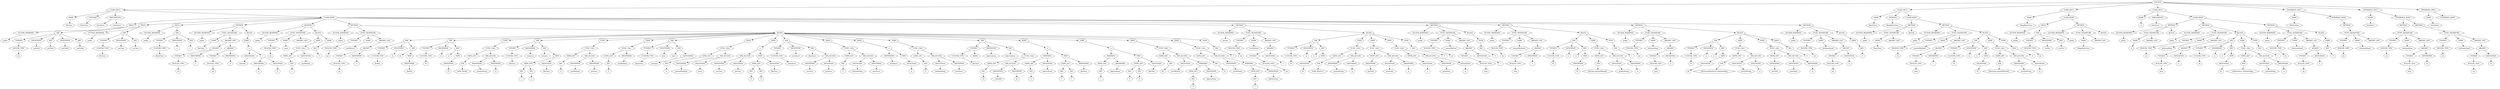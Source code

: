 digraph Tree {
    node [shape=hexagon];
    node_0 [label="SOURCE"]
    node_0 -> node_1;
    node_1 [label="CLASS_DECL"]
    node_1 -> node_2;
    node_2 [label="NAME"]
    node_2 -> node_3;
    node_3 [label="MyClass"]
    node_1 -> node_4;
    node_4 [label="EXTENDS"]
    node_4 -> node_5;
    node_5 [label="BaseClass"]
    node_1 -> node_6;
    node_6 [label="IMPLEMENTS"]
    node_6 -> node_7;
    node_7 [label="Interface1"]
    node_6 -> node_8;
    node_8 [label="Interface2"]
    node_1 -> node_9;
    node_9 [label="CLASS_BODY"]
    node_9 -> node_10;
    node_10 [label="FIELD"]
    node_10 -> node_11;
    node_11 [label="ACCESS_MODIFIER"]
    node_11 -> node_12;
    node_12 [label="public"]
    node_10 -> node_13;
    node_13 [label="VAR"]
    node_13 -> node_14;
    node_14 [label="TYPEREF"]
    node_14 -> node_15;
    node_15 [label="BUILTIN_TYPE"]
    node_15 -> node_16;
    node_16 [label="int"]
    node_13 -> node_17;
    node_17 [label="IDENTIFIER"]
    node_17 -> node_18;
    node_18 [label="myField"]
    node_13 -> node_19;
    node_19 [label="INIT"]
    node_19 -> node_20;
    node_20 [label="myField"]
    node_13 -> node_21;
    node_21 [label="IDENTIFIER"]
    node_21 -> node_22;
    node_22 [label="myField2"]
    node_13 -> node_23;
    node_23 [label="INIT"]
    node_23 -> node_24;
    node_24 [label="myField2"]
    node_9 -> node_25;
    node_25 [label="FIELD"]
    node_25 -> node_26;
    node_26 [label="ACCESS_MODIFIER"]
    node_26 -> node_27;
    node_27 [label="public"]
    node_25 -> node_28;
    node_28 [label="VAR"]
    node_28 -> node_29;
    node_29 [label="TYPEREF"]
    node_29 -> node_30;
    node_30 [label="CUSTOM_TYPE"]
    node_30 -> node_31;
    node_31 [label="MyClass"]
    node_28 -> node_32;
    node_32 [label="IDENTIFIER"]
    node_32 -> node_33;
    node_33 [label="varClass"]
    node_28 -> node_34;
    node_34 [label="INIT"]
    node_34 -> node_35;
    node_35 [label="varClass"]
    node_9 -> node_36;
    node_36 [label="FIELD"]
    node_36 -> node_37;
    node_37 [label="ACCESS_MODIFIER"]
    node_37 -> node_38;
    node_38 [label="public"]
    node_36 -> node_39;
    node_39 [label="VAR"]
    node_39 -> node_40;
    node_40 [label="TYPEREF"]
    node_40 -> node_41;
    node_41 [label="CUSTOM_TYPE"]
    node_41 -> node_42;
    node_42 [label="BaseClass"]
    node_39 -> node_43;
    node_43 [label="IDENTIFIER"]
    node_43 -> node_44;
    node_44 [label="v"]
    node_39 -> node_45;
    node_45 [label="INIT"]
    node_45 -> node_46;
    node_46 [label="v"]
    node_9 -> node_47;
    node_47 [label="METHOD"]
    node_47 -> node_48;
    node_48 [label="ACCESS_MODIFIER"]
    node_48 -> node_49;
    node_49 [label="public"]
    node_47 -> node_50;
    node_50 [label="FUNC_SIGNATURE"]
    node_50 -> node_51;
    node_51 [label="NAME"]
    node_51 -> node_52;
    node_52 [label="MyClass"]
    node_50 -> node_53;
    node_53 [label="ARGDEF_LIST"]
    node_53 -> node_54;
    node_54 [label="ARGDEF"]
    node_54 -> node_55;
    node_55 [label="TYPEREF"]
    node_55 -> node_56;
    node_56 [label="BUILTIN_TYPE"]
    node_56 -> node_57;
    node_57 [label="int"]
    node_54 -> node_58;
    node_58 [label="IDENTIFIER"]
    node_58 -> node_59;
    node_59 [label="a"]
    node_53 -> node_60;
    node_60 [label="ARGDEF"]
    node_60 -> node_61;
    node_61 [label="TYPEREF"]
    node_61 -> node_62;
    node_62 [label="BUILTIN_TYPE"]
    node_62 -> node_63;
    node_63 [label="int"]
    node_60 -> node_64;
    node_64 [label="IDENTIFIER"]
    node_64 -> node_65;
    node_65 [label="b"]
    node_47 -> node_66;
    node_66 [label="BLOCK"]
    node_66 -> node_67;
    node_67 [label="EXPR"]
    node_67 -> node_68;
    node_68 [label="="]
    node_68 -> node_69;
    node_69 [label="IDENTIFIER"]
    node_69 -> node_70;
    node_70 [label="myField"]
    node_68 -> node_71;
    node_71 [label="+"]
    node_71 -> node_72;
    node_72 [label="IDENTIFIER"]
    node_72 -> node_73;
    node_73 [label="a"]
    node_71 -> node_74;
    node_74 [label="IDENTIFIER"]
    node_74 -> node_75;
    node_75 [label="b"]
    node_9 -> node_76;
    node_76 [label="METHOD"]
    node_76 -> node_77;
    node_77 [label="ACCESS_MODIFIER"]
    node_77 -> node_78;
    node_78 [label="public"]
    node_76 -> node_79;
    node_79 [label="FUNC_SIGNATURE"]
    node_79 -> node_80;
    node_80 [label="TYPEREF"]
    node_80 -> node_81;
    node_81 [label="BUILTIN_TYPE"]
    node_81 -> node_82;
    node_82 [label="int"]
    node_79 -> node_83;
    node_83 [label="NAME"]
    node_83 -> node_84;
    node_84 [label="main"]
    node_79 -> node_85;
    node_85 [label="ARGDEF_LIST"]
    node_76 -> node_86;
    node_86 [label="BLOCK"]
    node_86 -> node_87;
    node_87 [label="EXPR"]
    node_87 -> node_88;
    node_88 [label="FUNC_CALL"]
    node_88 -> node_89;
    node_89 [label="EXPR_LIST"]
    node_89 -> node_90;
    node_90 [label="DEC"]
    node_90 -> node_91;
    node_91 [label="1"]
    node_88 -> node_92;
    node_92 [label="IDENTIFIER"]
    node_92 -> node_93;
    node_93 [label="myMethod"]
    node_86 -> node_94;
    node_94 [label="EXPR"]
    node_94 -> node_95;
    node_95 [label="DEC"]
    node_95 -> node_96;
    node_96 [label="0"]
    node_9 -> node_97;
    node_97 [label="METHOD"]
    node_97 -> node_98;
    node_98 [label="ACCESS_MODIFIER"]
    node_98 -> node_99;
    node_99 [label="public"]
    node_97 -> node_100;
    node_100 [label="FUNC_SIGNATURE"]
    node_100 -> node_101;
    node_101 [label="TYPEREF"]
    node_101 -> node_102;
    node_102 [label="BUILTIN_TYPE"]
    node_102 -> node_103;
    node_103 [label="int"]
    node_100 -> node_104;
    node_104 [label="NAME"]
    node_104 -> node_105;
    node_105 [label="myMethod"]
    node_100 -> node_106;
    node_106 [label="ARGDEF_LIST"]
    node_106 -> node_107;
    node_107 [label="ARGDEF"]
    node_107 -> node_108;
    node_108 [label="TYPEREF"]
    node_108 -> node_109;
    node_109 [label="BUILTIN_TYPE"]
    node_109 -> node_110;
    node_110 [label="int"]
    node_107 -> node_111;
    node_111 [label="IDENTIFIER"]
    node_111 -> node_112;
    node_112 [label="x"]
    node_97 -> node_113;
    node_113 [label="BLOCK"]
    node_113 -> node_114;
    node_114 [label="VAR"]
    node_114 -> node_115;
    node_115 [label="TYPEREF"]
    node_115 -> node_116;
    node_116 [label="CUSTOM_TYPE"]
    node_116 -> node_117;
    node_117 [label="BuiltIn"]
    node_114 -> node_118;
    node_118 [label="IDENTIFIER"]
    node_118 -> node_119;
    node_119 [label="bi"]
    node_114 -> node_120;
    node_120 [label="INIT"]
    node_120 -> node_121;
    node_121 [label="bi"]
    node_120 -> node_122;
    node_122 [label="NEW"]
    node_122 -> node_123;
    node_123 [label="IDENTIFIER"]
    node_123 -> node_124;
    node_124 [label="BuiltIn"]
    node_113 -> node_125;
    node_125 [label="VAR"]
    node_125 -> node_126;
    node_126 [label="TYPEREF"]
    node_126 -> node_127;
    node_127 [label="CUSTOM_TYPE"]
    node_127 -> node_128;
    node_128 [label="IO"]
    node_125 -> node_129;
    node_129 [label="IDENTIFIER"]
    node_129 -> node_130;
    node_130 [label="io"]
    node_125 -> node_131;
    node_131 [label="INIT"]
    node_131 -> node_132;
    node_132 [label="io"]
    node_131 -> node_133;
    node_133 [label="NEW"]
    node_133 -> node_134;
    node_134 [label="IDENTIFIER"]
    node_134 -> node_135;
    node_135 [label="IO"]
    node_113 -> node_136;
    node_136 [label="EXPR"]
    node_136 -> node_137;
    node_137 [label="FUNC_CALL"]
    node_137 -> node_138;
    node_138 [label="EXPR_LIST"]
    node_138 -> node_139;
    node_139 [label="STR"]
    node_139 -> node_140;
    node_140 [label="Hello, World!"]
    node_137 -> node_141;
    node_141 [label="MM_ACCESS"]
    node_141 -> node_142;
    node_142 [label="IDENTIFIER"]
    node_142 -> node_143;
    node_143 [label="printlnString"]
    node_141 -> node_144;
    node_144 [label="IDENTIFIER"]
    node_144 -> node_145;
    node_145 [label="io"]
    node_113 -> node_146;
    node_146 [label="VAR"]
    node_146 -> node_147;
    node_147 [label="TYPEREF"]
    node_147 -> node_148;
    node_148 [label="CUSTOM_TYPE"]
    node_148 -> node_149;
    node_149 [label="MyClass"]
    node_146 -> node_150;
    node_150 [label="IDENTIFIER"]
    node_150 -> node_151;
    node_151 [label="instance"]
    node_146 -> node_152;
    node_152 [label="INIT"]
    node_152 -> node_153;
    node_153 [label="instance"]
    node_152 -> node_154;
    node_154 [label="NEW"]
    node_154 -> node_155;
    node_155 [label="EXPR_LIST"]
    node_155 -> node_156;
    node_156 [label="DEC"]
    node_156 -> node_157;
    node_157 [label="1"]
    node_155 -> node_158;
    node_158 [label="DEC"]
    node_158 -> node_159;
    node_159 [label="2"]
    node_154 -> node_160;
    node_160 [label="IDENTIFIER"]
    node_160 -> node_161;
    node_161 [label="MyClass"]
    node_113 -> node_162;
    node_162 [label="EXPR"]
    node_162 -> node_163;
    node_163 [label="FUNC_CALL"]
    node_163 -> node_164;
    node_164 [label="EXPR_LIST"]
    node_164 -> node_165;
    node_165 [label="DEC"]
    node_165 -> node_166;
    node_166 [label="6"]
    node_163 -> node_167;
    node_167 [label="MM_ACCESS"]
    node_167 -> node_168;
    node_168 [label="IDENTIFIER"]
    node_168 -> node_169;
    node_169 [label="testMethod"]
    node_167 -> node_170;
    node_170 [label="IDENTIFIER"]
    node_170 -> node_171;
    node_171 [label="instance"]
    node_113 -> node_172;
    node_172 [label="EXPR"]
    node_172 -> node_173;
    node_173 [label="FUNC_CALL"]
    node_173 -> node_174;
    node_174 [label="EXPR_LIST"]
    node_174 -> node_175;
    node_175 [label="DEC"]
    node_175 -> node_176;
    node_176 [label="5"]
    node_173 -> node_177;
    node_177 [label="IDENTIFIER"]
    node_177 -> node_178;
    node_178 [label="testMethod"]
    node_113 -> node_179;
    node_179 [label="VAR"]
    node_179 -> node_180;
    node_180 [label="TYPEREF"]
    node_180 -> node_181;
    node_181 [label="CUSTOM_TYPE"]
    node_181 -> node_182;
    node_182 [label="BaseClass"]
    node_179 -> node_183;
    node_183 [label="IDENTIFIER"]
    node_183 -> node_184;
    node_184 [label="base"]
    node_179 -> node_185;
    node_185 [label="INIT"]
    node_185 -> node_186;
    node_186 [label="base"]
    node_185 -> node_187;
    node_187 [label="IDENTIFIER"]
    node_187 -> node_188;
    node_188 [label="instance"]
    node_113 -> node_189;
    node_189 [label="EXPR"]
    node_189 -> node_190;
    node_190 [label="FUNC_CALL"]
    node_190 -> node_191;
    node_191 [label="EXPR_LIST"]
    node_191 -> node_192;
    node_192 [label="DEC"]
    node_192 -> node_193;
    node_193 [label="0"]
    node_190 -> node_194;
    node_194 [label="MM_ACCESS"]
    node_194 -> node_195;
    node_195 [label="IDENTIFIER"]
    node_195 -> node_196;
    node_196 [label="parentMethod2"]
    node_194 -> node_197;
    node_197 [label="IDENTIFIER"]
    node_197 -> node_198;
    node_198 [label="base"]
    node_113 -> node_199;
    node_199 [label="EXPR"]
    node_199 -> node_200;
    node_200 [label="="]
    node_200 -> node_201;
    node_201 [label="MM_ACCESS"]
    node_201 -> node_202;
    node_202 [label="IDENTIFIER"]
    node_202 -> node_203;
    node_203 [label="varClass"]
    node_201 -> node_204;
    node_204 [label="IDENTIFIER"]
    node_204 -> node_205;
    node_205 [label="instance"]
    node_200 -> node_206;
    node_206 [label="NEW"]
    node_206 -> node_207;
    node_207 [label="EXPR_LIST"]
    node_207 -> node_208;
    node_208 [label="DEC"]
    node_208 -> node_209;
    node_209 [label="8"]
    node_207 -> node_210;
    node_210 [label="DEC"]
    node_210 -> node_211;
    node_211 [label="8"]
    node_206 -> node_212;
    node_212 [label="IDENTIFIER"]
    node_212 -> node_213;
    node_213 [label="MyClass"]
    node_113 -> node_214;
    node_214 [label="VAR"]
    node_214 -> node_215;
    node_215 [label="TYPEREF"]
    node_215 -> node_216;
    node_216 [label="CUSTOM_TYPE"]
    node_216 -> node_217;
    node_217 [label="Interface1"]
    node_214 -> node_218;
    node_218 [label="IDENTIFIER"]
    node_218 -> node_219;
    node_219 [label="interface1"]
    node_214 -> node_220;
    node_220 [label="INIT"]
    node_220 -> node_221;
    node_221 [label="interface1"]
    node_220 -> node_222;
    node_222 [label="MM_ACCESS"]
    node_222 -> node_223;
    node_223 [label="IDENTIFIER"]
    node_223 -> node_224;
    node_224 [label="varClass"]
    node_222 -> node_225;
    node_225 [label="IDENTIFIER"]
    node_225 -> node_226;
    node_226 [label="instance"]
    node_113 -> node_227;
    node_227 [label="EXPR"]
    node_227 -> node_228;
    node_228 [label="FUNC_CALL"]
    node_228 -> node_229;
    node_229 [label="EXPR_LIST"]
    node_229 -> node_230;
    node_230 [label="DEC"]
    node_230 -> node_231;
    node_231 [label="0"]
    node_228 -> node_232;
    node_232 [label="MM_ACCESS"]
    node_232 -> node_233;
    node_233 [label="IDENTIFIER"]
    node_233 -> node_234;
    node_234 [label="doSomething"]
    node_232 -> node_235;
    node_235 [label="IDENTIFIER"]
    node_235 -> node_236;
    node_236 [label="interface1"]
    node_113 -> node_237;
    node_237 [label="EXPR"]
    node_237 -> node_238;
    node_238 [label="="]
    node_238 -> node_239;
    node_239 [label="IDENTIFIER"]
    node_239 -> node_240;
    node_240 [label="interface1"]
    node_238 -> node_241;
    node_241 [label="NEW"]
    node_241 -> node_242;
    node_242 [label="IDENTIFIER"]
    node_242 -> node_243;
    node_243 [label="A"]
    node_113 -> node_244;
    node_244 [label="EXPR"]
    node_244 -> node_245;
    node_245 [label="FUNC_CALL"]
    node_245 -> node_246;
    node_246 [label="EXPR_LIST"]
    node_246 -> node_247;
    node_247 [label="DEC"]
    node_247 -> node_248;
    node_248 [label="0"]
    node_245 -> node_249;
    node_249 [label="MM_ACCESS"]
    node_249 -> node_250;
    node_250 [label="IDENTIFIER"]
    node_250 -> node_251;
    node_251 [label="doSomething"]
    node_249 -> node_252;
    node_252 [label="IDENTIFIER"]
    node_252 -> node_253;
    node_253 [label="interface1"]
    node_113 -> node_254;
    node_254 [label="VAR"]
    node_254 -> node_255;
    node_255 [label="TYPEREF"]
    node_255 -> node_256;
    node_256 [label="CUSTOM_TYPE"]
    node_256 -> node_257;
    node_257 [label="MyClass"]
    node_255 -> node_258;
    node_258 [label="ARRAY"]
    node_254 -> node_259;
    node_259 [label="IDENTIFIER"]
    node_259 -> node_260;
    node_260 [label="objectsArray"]
    node_254 -> node_261;
    node_261 [label="INIT"]
    node_261 -> node_262;
    node_262 [label="objectsArray"]
    node_261 -> node_263;
    node_263 [label="FUNC_CALL"]
    node_263 -> node_264;
    node_264 [label="EXPR_LIST"]
    node_264 -> node_265;
    node_265 [label="DEC"]
    node_265 -> node_266;
    node_266 [label="16"]
    node_263 -> node_267;
    node_267 [label="MM_ACCESS"]
    node_267 -> node_268;
    node_268 [label="IDENTIFIER"]
    node_268 -> node_269;
    node_269 [label="__allocRef"]
    node_267 -> node_270;
    node_270 [label="IDENTIFIER"]
    node_270 -> node_271;
    node_271 [label="bi"]
    node_113 -> node_272;
    node_272 [label="EXPR"]
    node_272 -> node_273;
    node_273 [label="="]
    node_273 -> node_274;
    node_274 [label="INDEXING"]
    node_274 -> node_275;
    node_275 [label="EXPR_LIST"]
    node_275 -> node_276;
    node_276 [label="DEC"]
    node_276 -> node_277;
    node_277 [label="0"]
    node_274 -> node_278;
    node_278 [label="IDENTIFIER"]
    node_278 -> node_279;
    node_279 [label="objectsArray"]
    node_273 -> node_280;
    node_280 [label="NEW"]
    node_280 -> node_281;
    node_281 [label="EXPR_LIST"]
    node_281 -> node_282;
    node_282 [label="DEC"]
    node_282 -> node_283;
    node_283 [label="1"]
    node_281 -> node_284;
    node_284 [label="DEC"]
    node_284 -> node_285;
    node_285 [label="1"]
    node_280 -> node_286;
    node_286 [label="IDENTIFIER"]
    node_286 -> node_287;
    node_287 [label="MyClass"]
    node_113 -> node_288;
    node_288 [label="EXPR"]
    node_288 -> node_289;
    node_289 [label="="]
    node_289 -> node_290;
    node_290 [label="INDEXING"]
    node_290 -> node_291;
    node_291 [label="EXPR_LIST"]
    node_291 -> node_292;
    node_292 [label="DEC"]
    node_292 -> node_293;
    node_293 [label="1"]
    node_290 -> node_294;
    node_294 [label="IDENTIFIER"]
    node_294 -> node_295;
    node_295 [label="objectsArray"]
    node_289 -> node_296;
    node_296 [label="NEW"]
    node_296 -> node_297;
    node_297 [label="EXPR_LIST"]
    node_297 -> node_298;
    node_298 [label="DEC"]
    node_298 -> node_299;
    node_299 [label="9"]
    node_297 -> node_300;
    node_300 [label="DEC"]
    node_300 -> node_301;
    node_301 [label="9"]
    node_296 -> node_302;
    node_302 [label="IDENTIFIER"]
    node_302 -> node_303;
    node_303 [label="MyClass"]
    node_113 -> node_304;
    node_304 [label="EXPR"]
    node_304 -> node_305;
    node_305 [label="FUNC_CALL"]
    node_305 -> node_306;
    node_306 [label="EXPR_LIST"]
    node_306 -> node_307;
    node_307 [label="DEC"]
    node_307 -> node_308;
    node_308 [label="89"]
    node_305 -> node_309;
    node_309 [label="MM_ACCESS"]
    node_309 -> node_310;
    node_310 [label="IDENTIFIER"]
    node_310 -> node_311;
    node_311 [label="testMethod"]
    node_309 -> node_312;
    node_312 [label="INDEXING"]
    node_312 -> node_313;
    node_313 [label="EXPR_LIST"]
    node_313 -> node_314;
    node_314 [label="DEC"]
    node_314 -> node_315;
    node_315 [label="0"]
    node_312 -> node_316;
    node_316 [label="IDENTIFIER"]
    node_316 -> node_317;
    node_317 [label="objectsArray"]
    node_113 -> node_318;
    node_318 [label="EXPR"]
    node_318 -> node_319;
    node_319 [label="FUNC_CALL"]
    node_319 -> node_320;
    node_320 [label="EXPR_LIST"]
    node_320 -> node_321;
    node_321 [label="DEC"]
    node_321 -> node_322;
    node_322 [label="12"]
    node_319 -> node_323;
    node_323 [label="MM_ACCESS"]
    node_323 -> node_324;
    node_324 [label="IDENTIFIER"]
    node_324 -> node_325;
    node_325 [label="testMethod"]
    node_323 -> node_326;
    node_326 [label="INDEXING"]
    node_326 -> node_327;
    node_327 [label="EXPR_LIST"]
    node_327 -> node_328;
    node_328 [label="DEC"]
    node_328 -> node_329;
    node_329 [label="1"]
    node_326 -> node_330;
    node_330 [label="IDENTIFIER"]
    node_330 -> node_331;
    node_331 [label="objectsArray"]
    node_113 -> node_332;
    node_332 [label="EXPR"]
    node_332 -> node_333;
    node_333 [label="DEC"]
    node_333 -> node_334;
    node_334 [label="0"]
    node_9 -> node_335;
    node_335 [label="METHOD"]
    node_335 -> node_336;
    node_336 [label="ACCESS_MODIFIER"]
    node_336 -> node_337;
    node_337 [label="private"]
    node_335 -> node_338;
    node_338 [label="FUNC_SIGNATURE"]
    node_338 -> node_339;
    node_339 [label="TYPEREF"]
    node_339 -> node_340;
    node_340 [label="BUILTIN_TYPE"]
    node_340 -> node_341;
    node_341 [label="int"]
    node_338 -> node_342;
    node_342 [label="NAME"]
    node_342 -> node_343;
    node_343 [label="testMethod"]
    node_338 -> node_344;
    node_344 [label="ARGDEF_LIST"]
    node_344 -> node_345;
    node_345 [label="ARGDEF"]
    node_345 -> node_346;
    node_346 [label="TYPEREF"]
    node_346 -> node_347;
    node_347 [label="BUILTIN_TYPE"]
    node_347 -> node_348;
    node_348 [label="int"]
    node_345 -> node_349;
    node_349 [label="IDENTIFIER"]
    node_349 -> node_350;
    node_350 [label="x"]
    node_335 -> node_351;
    node_351 [label="BLOCK"]
    node_351 -> node_352;
    node_352 [label="VAR"]
    node_352 -> node_353;
    node_353 [label="TYPEREF"]
    node_353 -> node_354;
    node_354 [label="CUSTOM_TYPE"]
    node_354 -> node_355;
    node_355 [label="IO"]
    node_352 -> node_356;
    node_356 [label="IDENTIFIER"]
    node_356 -> node_357;
    node_357 [label="io"]
    node_352 -> node_358;
    node_358 [label="INIT"]
    node_358 -> node_359;
    node_359 [label="io"]
    node_358 -> node_360;
    node_360 [label="NEW"]
    node_360 -> node_361;
    node_361 [label="IDENTIFIER"]
    node_361 -> node_362;
    node_362 [label="IO"]
    node_351 -> node_363;
    node_363 [label="EXPR"]
    node_363 -> node_364;
    node_364 [label="FUNC_CALL"]
    node_364 -> node_365;
    node_365 [label="EXPR_LIST"]
    node_365 -> node_366;
    node_366 [label="STR"]
    node_366 -> node_367;
    node_367 [label="Hello, World 2!"]
    node_364 -> node_368;
    node_368 [label="MM_ACCESS"]
    node_368 -> node_369;
    node_369 [label="IDENTIFIER"]
    node_369 -> node_370;
    node_370 [label="printlnString"]
    node_368 -> node_371;
    node_371 [label="IDENTIFIER"]
    node_371 -> node_372;
    node_372 [label="io"]
    node_351 -> node_373;
    node_373 [label="EXPR"]
    node_373 -> node_374;
    node_374 [label="FUNC_CALL"]
    node_374 -> node_375;
    node_375 [label="EXPR_LIST"]
    node_375 -> node_376;
    node_376 [label="IDENTIFIER"]
    node_376 -> node_377;
    node_377 [label="myField"]
    node_374 -> node_378;
    node_378 [label="MM_ACCESS"]
    node_378 -> node_379;
    node_379 [label="IDENTIFIER"]
    node_379 -> node_380;
    node_380 [label="printlnInt"]
    node_378 -> node_381;
    node_381 [label="IDENTIFIER"]
    node_381 -> node_382;
    node_382 [label="io"]
    node_351 -> node_383;
    node_383 [label="EXPR"]
    node_383 -> node_384;
    node_384 [label="FUNC_CALL"]
    node_384 -> node_385;
    node_385 [label="EXPR_LIST"]
    node_385 -> node_386;
    node_386 [label="IDENTIFIER"]
    node_386 -> node_387;
    node_387 [label="x"]
    node_384 -> node_388;
    node_388 [label="MM_ACCESS"]
    node_388 -> node_389;
    node_389 [label="IDENTIFIER"]
    node_389 -> node_390;
    node_390 [label="printlnInt"]
    node_388 -> node_391;
    node_391 [label="IDENTIFIER"]
    node_391 -> node_392;
    node_392 [label="io"]
    node_351 -> node_393;
    node_393 [label="EXPR"]
    node_393 -> node_394;
    node_394 [label="DEC"]
    node_394 -> node_395;
    node_395 [label="0"]
    node_9 -> node_396;
    node_396 [label="METHOD"]
    node_396 -> node_397;
    node_397 [label="ACCESS_MODIFIER"]
    node_397 -> node_398;
    node_398 [label="public"]
    node_396 -> node_399;
    node_399 [label="FUNC_SIGNATURE"]
    node_399 -> node_400;
    node_400 [label="TYPEREF"]
    node_400 -> node_401;
    node_401 [label="BUILTIN_TYPE"]
    node_401 -> node_402;
    node_402 [label="int"]
    node_399 -> node_403;
    node_403 [label="NAME"]
    node_403 -> node_404;
    node_404 [label="parentMethod"]
    node_399 -> node_405;
    node_405 [label="ARGDEF_LIST"]
    node_405 -> node_406;
    node_406 [label="ARGDEF"]
    node_406 -> node_407;
    node_407 [label="TYPEREF"]
    node_407 -> node_408;
    node_408 [label="BUILTIN_TYPE"]
    node_408 -> node_409;
    node_409 [label="long"]
    node_406 -> node_410;
    node_410 [label="IDENTIFIER"]
    node_410 -> node_411;
    node_411 [label="l"]
    node_396 -> node_412;
    node_412 [label="BLOCK"]
    node_412 -> node_413;
    node_413 [label="EXPR"]
    node_413 -> node_414;
    node_414 [label="DEC"]
    node_414 -> node_415;
    node_415 [label="0"]
    node_9 -> node_416;
    node_416 [label="METHOD"]
    node_416 -> node_417;
    node_417 [label="ACCESS_MODIFIER"]
    node_417 -> node_418;
    node_418 [label="public"]
    node_416 -> node_419;
    node_419 [label="FUNC_SIGNATURE"]
    node_419 -> node_420;
    node_420 [label="TYPEREF"]
    node_420 -> node_421;
    node_421 [label="BUILTIN_TYPE"]
    node_421 -> node_422;
    node_422 [label="int"]
    node_419 -> node_423;
    node_423 [label="NAME"]
    node_423 -> node_424;
    node_424 [label="parentMethod2"]
    node_419 -> node_425;
    node_425 [label="ARGDEF_LIST"]
    node_425 -> node_426;
    node_426 [label="ARGDEF"]
    node_426 -> node_427;
    node_427 [label="TYPEREF"]
    node_427 -> node_428;
    node_428 [label="BUILTIN_TYPE"]
    node_428 -> node_429;
    node_429 [label="long"]
    node_426 -> node_430;
    node_430 [label="IDENTIFIER"]
    node_430 -> node_431;
    node_431 [label="l"]
    node_416 -> node_432;
    node_432 [label="BLOCK"]
    node_432 -> node_433;
    node_433 [label="VAR"]
    node_433 -> node_434;
    node_434 [label="TYPEREF"]
    node_434 -> node_435;
    node_435 [label="CUSTOM_TYPE"]
    node_435 -> node_436;
    node_436 [label="IO"]
    node_433 -> node_437;
    node_437 [label="IDENTIFIER"]
    node_437 -> node_438;
    node_438 [label="io"]
    node_433 -> node_439;
    node_439 [label="INIT"]
    node_439 -> node_440;
    node_440 [label="io"]
    node_439 -> node_441;
    node_441 [label="NEW"]
    node_441 -> node_442;
    node_442 [label="IDENTIFIER"]
    node_442 -> node_443;
    node_443 [label="IO"]
    node_432 -> node_444;
    node_444 [label="EXPR"]
    node_444 -> node_445;
    node_445 [label="FUNC_CALL"]
    node_445 -> node_446;
    node_446 [label="EXPR_LIST"]
    node_446 -> node_447;
    node_447 [label="STR"]
    node_447 -> node_448;
    node_448 [label="MyClass parentMethod2"]
    node_445 -> node_449;
    node_449 [label="MM_ACCESS"]
    node_449 -> node_450;
    node_450 [label="IDENTIFIER"]
    node_450 -> node_451;
    node_451 [label="printlnString"]
    node_449 -> node_452;
    node_452 [label="IDENTIFIER"]
    node_452 -> node_453;
    node_453 [label="io"]
    node_432 -> node_454;
    node_454 [label="EXPR"]
    node_454 -> node_455;
    node_455 [label="DEC"]
    node_455 -> node_456;
    node_456 [label="1"]
    node_9 -> node_457;
    node_457 [label="METHOD"]
    node_457 -> node_458;
    node_458 [label="ACCESS_MODIFIER"]
    node_458 -> node_459;
    node_459 [label="public"]
    node_457 -> node_460;
    node_460 [label="FUNC_SIGNATURE"]
    node_460 -> node_461;
    node_461 [label="TYPEREF"]
    node_461 -> node_462;
    node_462 [label="BUILTIN_TYPE"]
    node_462 -> node_463;
    node_463 [label="int"]
    node_460 -> node_464;
    node_464 [label="NAME"]
    node_464 -> node_465;
    node_465 [label="doSomething"]
    node_460 -> node_466;
    node_466 [label="ARGDEF_LIST"]
    node_466 -> node_467;
    node_467 [label="ARGDEF"]
    node_467 -> node_468;
    node_468 [label="TYPEREF"]
    node_468 -> node_469;
    node_469 [label="BUILTIN_TYPE"]
    node_469 -> node_470;
    node_470 [label="byte"]
    node_467 -> node_471;
    node_471 [label="IDENTIFIER"]
    node_471 -> node_472;
    node_472 [label="b"]
    node_457 -> node_473;
    node_473 [label="BLOCK"]
    node_473 -> node_474;
    node_474 [label="VAR"]
    node_474 -> node_475;
    node_475 [label="TYPEREF"]
    node_475 -> node_476;
    node_476 [label="CUSTOM_TYPE"]
    node_476 -> node_477;
    node_477 [label="IO"]
    node_474 -> node_478;
    node_478 [label="IDENTIFIER"]
    node_478 -> node_479;
    node_479 [label="io"]
    node_474 -> node_480;
    node_480 [label="INIT"]
    node_480 -> node_481;
    node_481 [label="io"]
    node_480 -> node_482;
    node_482 [label="NEW"]
    node_482 -> node_483;
    node_483 [label="IDENTIFIER"]
    node_483 -> node_484;
    node_484 [label="IO"]
    node_473 -> node_485;
    node_485 [label="EXPR"]
    node_485 -> node_486;
    node_486 [label="FUNC_CALL"]
    node_486 -> node_487;
    node_487 [label="EXPR_LIST"]
    node_487 -> node_488;
    node_488 [label="STR"]
    node_488 -> node_489;
    node_489 [label="MyClass#Interface1 doSomething"]
    node_486 -> node_490;
    node_490 [label="MM_ACCESS"]
    node_490 -> node_491;
    node_491 [label="IDENTIFIER"]
    node_491 -> node_492;
    node_492 [label="printlnString"]
    node_490 -> node_493;
    node_493 [label="IDENTIFIER"]
    node_493 -> node_494;
    node_494 [label="io"]
    node_473 -> node_495;
    node_495 [label="EXPR"]
    node_495 -> node_496;
    node_496 [label="FUNC_CALL"]
    node_496 -> node_497;
    node_497 [label="EXPR_LIST"]
    node_497 -> node_498;
    node_498 [label="IDENTIFIER"]
    node_498 -> node_499;
    node_499 [label="myField"]
    node_496 -> node_500;
    node_500 [label="MM_ACCESS"]
    node_500 -> node_501;
    node_501 [label="IDENTIFIER"]
    node_501 -> node_502;
    node_502 [label="printlnInt"]
    node_500 -> node_503;
    node_503 [label="IDENTIFIER"]
    node_503 -> node_504;
    node_504 [label="io"]
    node_473 -> node_505;
    node_505 [label="EXPR"]
    node_505 -> node_506;
    node_506 [label="DEC"]
    node_506 -> node_507;
    node_507 [label="0"]
    node_9 -> node_508;
    node_508 [label="METHOD"]
    node_508 -> node_509;
    node_509 [label="ACCESS_MODIFIER"]
    node_509 -> node_510;
    node_510 [label="public"]
    node_508 -> node_511;
    node_511 [label="FUNC_SIGNATURE"]
    node_511 -> node_512;
    node_512 [label="TYPEREF"]
    node_512 -> node_513;
    node_513 [label="BUILTIN_TYPE"]
    node_513 -> node_514;
    node_514 [label="int"]
    node_511 -> node_515;
    node_515 [label="NAME"]
    node_515 -> node_516;
    node_516 [label="doSomething5"]
    node_511 -> node_517;
    node_517 [label="ARGDEF_LIST"]
    node_517 -> node_518;
    node_518 [label="ARGDEF"]
    node_518 -> node_519;
    node_519 [label="TYPEREF"]
    node_519 -> node_520;
    node_520 [label="BUILTIN_TYPE"]
    node_520 -> node_521;
    node_521 [label="int"]
    node_518 -> node_522;
    node_522 [label="IDENTIFIER"]
    node_522 -> node_523;
    node_523 [label="b"]
    node_508 -> node_524;
    node_524 [label="BLOCK"]
    node_524 -> node_525;
    node_525 [label="EXPR"]
    node_525 -> node_526;
    node_526 [label="DEC"]
    node_526 -> node_527;
    node_527 [label="8"]
    node_0 -> node_528;
    node_528 [label="CLASS_DECL"]
    node_528 -> node_529;
    node_529 [label="NAME"]
    node_529 -> node_530;
    node_530 [label="BaseClass"]
    node_528 -> node_531;
    node_531 [label="EXTENDS"]
    node_531 -> node_532;
    node_532 [label="MegaBaseClass"]
    node_528 -> node_533;
    node_533 [label="CLASS_BODY"]
    node_533 -> node_534;
    node_534 [label="METHOD"]
    node_534 -> node_535;
    node_535 [label="ACCESS_MODIFIER"]
    node_535 -> node_536;
    node_536 [label="public"]
    node_534 -> node_537;
    node_537 [label="FUNC_SIGNATURE"]
    node_537 -> node_538;
    node_538 [label="NAME"]
    node_538 -> node_539;
    node_539 [label="BaseClass"]
    node_537 -> node_540;
    node_540 [label="ARGDEF_LIST"]
    node_534 -> node_541;
    node_541 [label="BLOCK"]
    node_533 -> node_542;
    node_542 [label="METHOD"]
    node_542 -> node_543;
    node_543 [label="ACCESS_MODIFIER"]
    node_543 -> node_544;
    node_544 [label="public"]
    node_542 -> node_545;
    node_545 [label="FUNC_SIGNATURE"]
    node_545 -> node_546;
    node_546 [label="TYPEREF"]
    node_546 -> node_547;
    node_547 [label="BUILTIN_TYPE"]
    node_547 -> node_548;
    node_548 [label="int"]
    node_545 -> node_549;
    node_549 [label="NAME"]
    node_549 -> node_550;
    node_550 [label="parentMethod2"]
    node_545 -> node_551;
    node_551 [label="ARGDEF_LIST"]
    node_551 -> node_552;
    node_552 [label="ARGDEF"]
    node_552 -> node_553;
    node_553 [label="TYPEREF"]
    node_553 -> node_554;
    node_554 [label="BUILTIN_TYPE"]
    node_554 -> node_555;
    node_555 [label="long"]
    node_552 -> node_556;
    node_556 [label="IDENTIFIER"]
    node_556 -> node_557;
    node_557 [label="l"]
    node_542 -> node_558;
    node_558 [label="BLOCK"]
    node_558 -> node_559;
    node_559 [label="VAR"]
    node_559 -> node_560;
    node_560 [label="TYPEREF"]
    node_560 -> node_561;
    node_561 [label="CUSTOM_TYPE"]
    node_561 -> node_562;
    node_562 [label="IO"]
    node_559 -> node_563;
    node_563 [label="IDENTIFIER"]
    node_563 -> node_564;
    node_564 [label="io"]
    node_559 -> node_565;
    node_565 [label="INIT"]
    node_565 -> node_566;
    node_566 [label="io"]
    node_565 -> node_567;
    node_567 [label="NEW"]
    node_567 -> node_568;
    node_568 [label="IDENTIFIER"]
    node_568 -> node_569;
    node_569 [label="IO"]
    node_558 -> node_570;
    node_570 [label="EXPR"]
    node_570 -> node_571;
    node_571 [label="FUNC_CALL"]
    node_571 -> node_572;
    node_572 [label="EXPR_LIST"]
    node_572 -> node_573;
    node_573 [label="STR"]
    node_573 -> node_574;
    node_574 [label="BaseClass parentMethod2"]
    node_571 -> node_575;
    node_575 [label="MM_ACCESS"]
    node_575 -> node_576;
    node_576 [label="IDENTIFIER"]
    node_576 -> node_577;
    node_577 [label="printlnString"]
    node_575 -> node_578;
    node_578 [label="IDENTIFIER"]
    node_578 -> node_579;
    node_579 [label="io"]
    node_558 -> node_580;
    node_580 [label="EXPR"]
    node_580 -> node_581;
    node_581 [label="DEC"]
    node_581 -> node_582;
    node_582 [label="0"]
    node_0 -> node_583;
    node_583 [label="CLASS_DECL"]
    node_583 -> node_584;
    node_584 [label="NAME"]
    node_584 -> node_585;
    node_585 [label="MegaBaseClass"]
    node_583 -> node_586;
    node_586 [label="CLASS_BODY"]
    node_586 -> node_587;
    node_587 [label="FIELD"]
    node_587 -> node_588;
    node_588 [label="ACCESS_MODIFIER"]
    node_588 -> node_589;
    node_589 [label="public"]
    node_587 -> node_590;
    node_590 [label="VAR"]
    node_590 -> node_591;
    node_591 [label="TYPEREF"]
    node_591 -> node_592;
    node_592 [label="BUILTIN_TYPE"]
    node_592 -> node_593;
    node_593 [label="int"]
    node_590 -> node_594;
    node_594 [label="IDENTIFIER"]
    node_594 -> node_595;
    node_595 [label="testVar"]
    node_590 -> node_596;
    node_596 [label="INIT"]
    node_596 -> node_597;
    node_597 [label="testVar"]
    node_586 -> node_598;
    node_598 [label="METHOD"]
    node_598 -> node_599;
    node_599 [label="ACCESS_MODIFIER"]
    node_599 -> node_600;
    node_600 [label="public"]
    node_598 -> node_601;
    node_601 [label="FUNC_SIGNATURE"]
    node_601 -> node_602;
    node_602 [label="NAME"]
    node_602 -> node_603;
    node_603 [label="MegaBaseClass"]
    node_601 -> node_604;
    node_604 [label="ARGDEF_LIST"]
    node_598 -> node_605;
    node_605 [label="BLOCK"]
    node_0 -> node_606;
    node_606 [label="CLASS_DECL"]
    node_606 -> node_607;
    node_607 [label="NAME"]
    node_607 -> node_608;
    node_608 [label="A"]
    node_606 -> node_609;
    node_609 [label="IMPLEMENTS"]
    node_609 -> node_610;
    node_610 [label="Interface1"]
    node_606 -> node_611;
    node_611 [label="CLASS_BODY"]
    node_611 -> node_612;
    node_612 [label="METHOD"]
    node_612 -> node_613;
    node_613 [label="ACCESS_MODIFIER"]
    node_613 -> node_614;
    node_614 [label="public"]
    node_612 -> node_615;
    node_615 [label="FUNC_SIGNATURE"]
    node_615 -> node_616;
    node_616 [label="NAME"]
    node_616 -> node_617;
    node_617 [label="A"]
    node_615 -> node_618;
    node_618 [label="ARGDEF_LIST"]
    node_612 -> node_619;
    node_619 [label="BLOCK"]
    node_611 -> node_620;
    node_620 [label="METHOD"]
    node_620 -> node_621;
    node_621 [label="ACCESS_MODIFIER"]
    node_621 -> node_622;
    node_622 [label="public"]
    node_620 -> node_623;
    node_623 [label="FUNC_SIGNATURE"]
    node_623 -> node_624;
    node_624 [label="TYPEREF"]
    node_624 -> node_625;
    node_625 [label="BUILTIN_TYPE"]
    node_625 -> node_626;
    node_626 [label="int"]
    node_623 -> node_627;
    node_627 [label="NAME"]
    node_627 -> node_628;
    node_628 [label="doSomething"]
    node_623 -> node_629;
    node_629 [label="ARGDEF_LIST"]
    node_629 -> node_630;
    node_630 [label="ARGDEF"]
    node_630 -> node_631;
    node_631 [label="TYPEREF"]
    node_631 -> node_632;
    node_632 [label="BUILTIN_TYPE"]
    node_632 -> node_633;
    node_633 [label="byte"]
    node_630 -> node_634;
    node_634 [label="IDENTIFIER"]
    node_634 -> node_635;
    node_635 [label="b"]
    node_620 -> node_636;
    node_636 [label="BLOCK"]
    node_636 -> node_637;
    node_637 [label="VAR"]
    node_637 -> node_638;
    node_638 [label="TYPEREF"]
    node_638 -> node_639;
    node_639 [label="CUSTOM_TYPE"]
    node_639 -> node_640;
    node_640 [label="IO"]
    node_637 -> node_641;
    node_641 [label="IDENTIFIER"]
    node_641 -> node_642;
    node_642 [label="io"]
    node_637 -> node_643;
    node_643 [label="INIT"]
    node_643 -> node_644;
    node_644 [label="io"]
    node_643 -> node_645;
    node_645 [label="NEW"]
    node_645 -> node_646;
    node_646 [label="IDENTIFIER"]
    node_646 -> node_647;
    node_647 [label="IO"]
    node_636 -> node_648;
    node_648 [label="EXPR"]
    node_648 -> node_649;
    node_649 [label="FUNC_CALL"]
    node_649 -> node_650;
    node_650 [label="EXPR_LIST"]
    node_650 -> node_651;
    node_651 [label="STR"]
    node_651 -> node_652;
    node_652 [label="A#Interface1 doSomething"]
    node_649 -> node_653;
    node_653 [label="MM_ACCESS"]
    node_653 -> node_654;
    node_654 [label="IDENTIFIER"]
    node_654 -> node_655;
    node_655 [label="printlnString"]
    node_653 -> node_656;
    node_656 [label="IDENTIFIER"]
    node_656 -> node_657;
    node_657 [label="io"]
    node_636 -> node_658;
    node_658 [label="EXPR"]
    node_658 -> node_659;
    node_659 [label="DEC"]
    node_659 -> node_660;
    node_660 [label="1"]
    node_611 -> node_661;
    node_661 [label="METHOD"]
    node_661 -> node_662;
    node_662 [label="ACCESS_MODIFIER"]
    node_662 -> node_663;
    node_663 [label="public"]
    node_661 -> node_664;
    node_664 [label="FUNC_SIGNATURE"]
    node_664 -> node_665;
    node_665 [label="TYPEREF"]
    node_665 -> node_666;
    node_666 [label="BUILTIN_TYPE"]
    node_666 -> node_667;
    node_667 [label="int"]
    node_664 -> node_668;
    node_668 [label="NAME"]
    node_668 -> node_669;
    node_669 [label="doSomething5"]
    node_664 -> node_670;
    node_670 [label="ARGDEF_LIST"]
    node_670 -> node_671;
    node_671 [label="ARGDEF"]
    node_671 -> node_672;
    node_672 [label="TYPEREF"]
    node_672 -> node_673;
    node_673 [label="BUILTIN_TYPE"]
    node_673 -> node_674;
    node_674 [label="int"]
    node_671 -> node_675;
    node_675 [label="IDENTIFIER"]
    node_675 -> node_676;
    node_676 [label="b"]
    node_661 -> node_677;
    node_677 [label="BLOCK"]
    node_677 -> node_678;
    node_678 [label="EXPR"]
    node_678 -> node_679;
    node_679 [label="DEC"]
    node_679 -> node_680;
    node_680 [label="5"]
    node_0 -> node_681;
    node_681 [label="INTERFACE_DECL"]
    node_681 -> node_682;
    node_682 [label="NAME"]
    node_682 -> node_683;
    node_683 [label="MyInterface"]
    node_681 -> node_684;
    node_684 [label="INTERFACE_BODY"]
    node_684 -> node_685;
    node_685 [label="METHOD"]
    node_685 -> node_686;
    node_686 [label="FUNC_SIGNATURE"]
    node_686 -> node_687;
    node_687 [label="TYPEREF"]
    node_687 -> node_688;
    node_688 [label="BUILTIN_TYPE"]
    node_688 -> node_689;
    node_689 [label="int"]
    node_686 -> node_690;
    node_690 [label="NAME"]
    node_690 -> node_691;
    node_691 [label="doSomething2"]
    node_686 -> node_692;
    node_692 [label="ARGDEF_LIST"]
    node_0 -> node_693;
    node_693 [label="INTERFACE_DECL"]
    node_693 -> node_694;
    node_694 [label="NAME"]
    node_694 -> node_695;
    node_695 [label="Interface1"]
    node_693 -> node_696;
    node_696 [label="INTERFACE_BODY"]
    node_696 -> node_697;
    node_697 [label="METHOD"]
    node_697 -> node_698;
    node_698 [label="FUNC_SIGNATURE"]
    node_698 -> node_699;
    node_699 [label="TYPEREF"]
    node_699 -> node_700;
    node_700 [label="BUILTIN_TYPE"]
    node_700 -> node_701;
    node_701 [label="int"]
    node_698 -> node_702;
    node_702 [label="NAME"]
    node_702 -> node_703;
    node_703 [label="doSomething"]
    node_698 -> node_704;
    node_704 [label="ARGDEF_LIST"]
    node_704 -> node_705;
    node_705 [label="ARGDEF"]
    node_705 -> node_706;
    node_706 [label="TYPEREF"]
    node_706 -> node_707;
    node_707 [label="BUILTIN_TYPE"]
    node_707 -> node_708;
    node_708 [label="byte"]
    node_705 -> node_709;
    node_709 [label="IDENTIFIER"]
    node_709 -> node_710;
    node_710 [label="b"]
    node_696 -> node_711;
    node_711 [label="METHOD"]
    node_711 -> node_712;
    node_712 [label="FUNC_SIGNATURE"]
    node_712 -> node_713;
    node_713 [label="TYPEREF"]
    node_713 -> node_714;
    node_714 [label="BUILTIN_TYPE"]
    node_714 -> node_715;
    node_715 [label="int"]
    node_712 -> node_716;
    node_716 [label="NAME"]
    node_716 -> node_717;
    node_717 [label="doSomething5"]
    node_712 -> node_718;
    node_718 [label="ARGDEF_LIST"]
    node_718 -> node_719;
    node_719 [label="ARGDEF"]
    node_719 -> node_720;
    node_720 [label="TYPEREF"]
    node_720 -> node_721;
    node_721 [label="BUILTIN_TYPE"]
    node_721 -> node_722;
    node_722 [label="int"]
    node_719 -> node_723;
    node_723 [label="IDENTIFIER"]
    node_723 -> node_724;
    node_724 [label="b"]
    node_0 -> node_725;
    node_725 [label="INTERFACE_DECL"]
    node_725 -> node_726;
    node_726 [label="NAME"]
    node_726 -> node_727;
    node_727 [label="Interface2"]
    node_725 -> node_728;
    node_728 [label="INTERFACE_BODY"]
}
